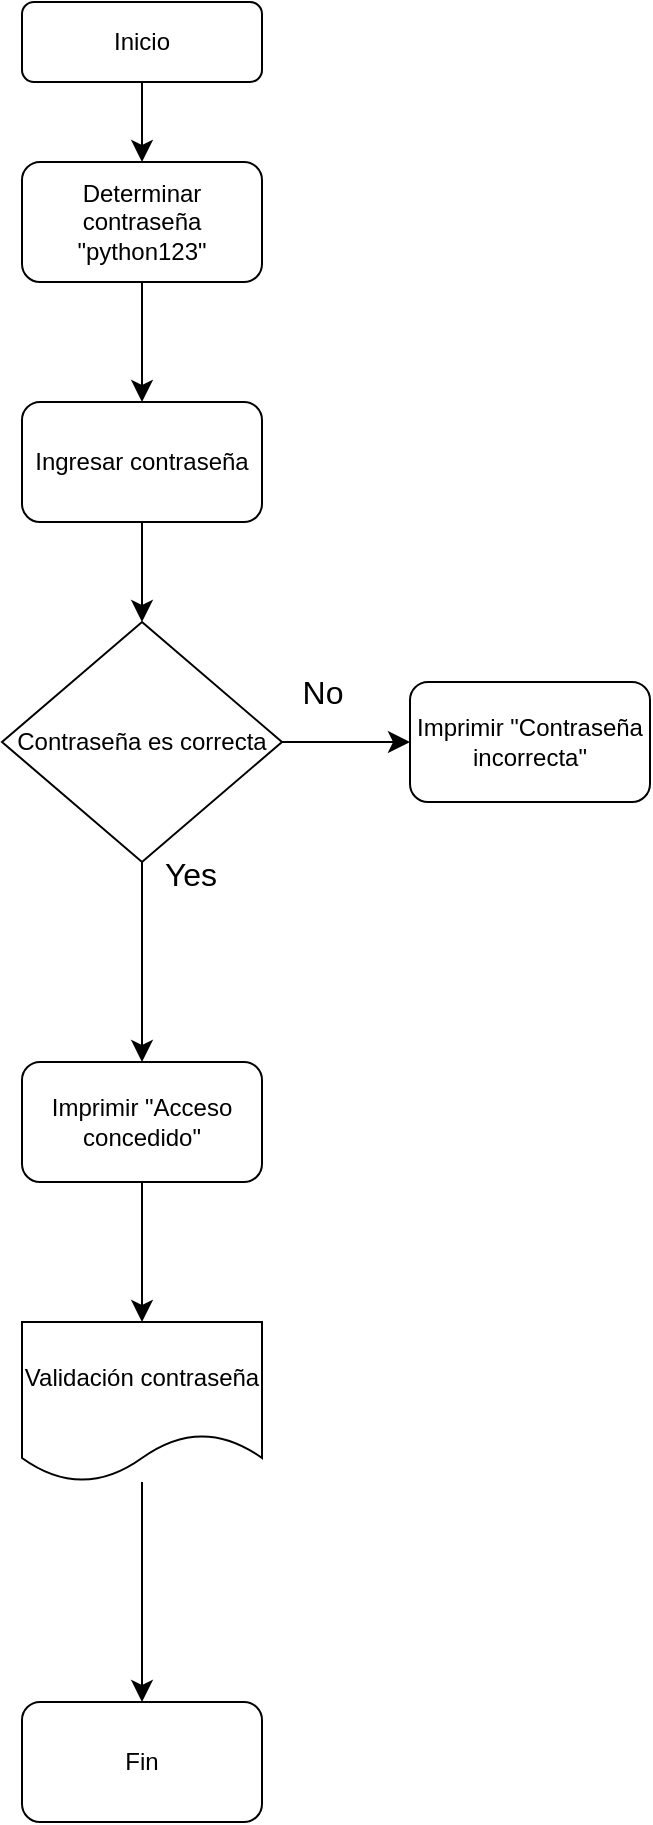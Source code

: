 <mxfile version="26.2.13">
  <diagram id="C5RBs43oDa-KdzZeNtuy" name="Page-1">
    <mxGraphModel dx="674" dy="851" grid="1" gridSize="10" guides="1" tooltips="1" connect="1" arrows="1" fold="1" page="1" pageScale="1" pageWidth="827" pageHeight="1169" math="0" shadow="0">
      <root>
        <mxCell id="WIyWlLk6GJQsqaUBKTNV-0" />
        <mxCell id="WIyWlLk6GJQsqaUBKTNV-1" parent="WIyWlLk6GJQsqaUBKTNV-0" />
        <mxCell id="q2izUTULkOMpMjE2kqjO-3" value="" style="edgeStyle=none;curved=1;rounded=0;orthogonalLoop=1;jettySize=auto;html=1;fontSize=12;startSize=8;endSize=8;" edge="1" parent="WIyWlLk6GJQsqaUBKTNV-1" source="WIyWlLk6GJQsqaUBKTNV-3" target="q2izUTULkOMpMjE2kqjO-0">
          <mxGeometry relative="1" as="geometry" />
        </mxCell>
        <mxCell id="WIyWlLk6GJQsqaUBKTNV-3" value="Inicio" style="rounded=1;whiteSpace=wrap;html=1;fontSize=12;glass=0;strokeWidth=1;shadow=0;" parent="WIyWlLk6GJQsqaUBKTNV-1" vertex="1">
          <mxGeometry x="160" y="80" width="120" height="40" as="geometry" />
        </mxCell>
        <mxCell id="q2izUTULkOMpMjE2kqjO-2" value="" style="edgeStyle=none;curved=1;rounded=0;orthogonalLoop=1;jettySize=auto;html=1;fontSize=12;startSize=8;endSize=8;" edge="1" parent="WIyWlLk6GJQsqaUBKTNV-1" source="q2izUTULkOMpMjE2kqjO-0" target="q2izUTULkOMpMjE2kqjO-1">
          <mxGeometry relative="1" as="geometry" />
        </mxCell>
        <mxCell id="q2izUTULkOMpMjE2kqjO-0" value="Determinar contraseña &quot;python123&quot;" style="rounded=1;whiteSpace=wrap;html=1;" vertex="1" parent="WIyWlLk6GJQsqaUBKTNV-1">
          <mxGeometry x="160" y="160" width="120" height="60" as="geometry" />
        </mxCell>
        <mxCell id="q2izUTULkOMpMjE2kqjO-13" value="" style="edgeStyle=none;curved=1;rounded=0;orthogonalLoop=1;jettySize=auto;html=1;fontSize=12;startSize=8;endSize=8;" edge="1" parent="WIyWlLk6GJQsqaUBKTNV-1" source="q2izUTULkOMpMjE2kqjO-1" target="q2izUTULkOMpMjE2kqjO-5">
          <mxGeometry relative="1" as="geometry" />
        </mxCell>
        <mxCell id="q2izUTULkOMpMjE2kqjO-1" value="Ingresar contraseña" style="rounded=1;whiteSpace=wrap;html=1;" vertex="1" parent="WIyWlLk6GJQsqaUBKTNV-1">
          <mxGeometry x="160" y="280" width="120" height="60" as="geometry" />
        </mxCell>
        <mxCell id="q2izUTULkOMpMjE2kqjO-7" value="" style="edgeStyle=none;curved=1;rounded=0;orthogonalLoop=1;jettySize=auto;html=1;fontSize=12;startSize=8;endSize=8;" edge="1" parent="WIyWlLk6GJQsqaUBKTNV-1" source="q2izUTULkOMpMjE2kqjO-5" target="q2izUTULkOMpMjE2kqjO-6">
          <mxGeometry relative="1" as="geometry" />
        </mxCell>
        <mxCell id="q2izUTULkOMpMjE2kqjO-9" value="" style="edgeStyle=none;curved=1;rounded=0;orthogonalLoop=1;jettySize=auto;html=1;fontSize=12;startSize=8;endSize=8;" edge="1" parent="WIyWlLk6GJQsqaUBKTNV-1" source="q2izUTULkOMpMjE2kqjO-5" target="q2izUTULkOMpMjE2kqjO-8">
          <mxGeometry relative="1" as="geometry" />
        </mxCell>
        <mxCell id="q2izUTULkOMpMjE2kqjO-5" value="Contraseña es correcta" style="rhombus;whiteSpace=wrap;html=1;" vertex="1" parent="WIyWlLk6GJQsqaUBKTNV-1">
          <mxGeometry x="150" y="390" width="140" height="120" as="geometry" />
        </mxCell>
        <mxCell id="q2izUTULkOMpMjE2kqjO-17" value="" style="edgeStyle=none;curved=1;rounded=0;orthogonalLoop=1;jettySize=auto;html=1;fontSize=12;startSize=8;endSize=8;" edge="1" parent="WIyWlLk6GJQsqaUBKTNV-1" source="q2izUTULkOMpMjE2kqjO-6" target="q2izUTULkOMpMjE2kqjO-14">
          <mxGeometry relative="1" as="geometry" />
        </mxCell>
        <mxCell id="q2izUTULkOMpMjE2kqjO-6" value="Imprimir &quot;Acceso concedido&quot;" style="rounded=1;whiteSpace=wrap;html=1;" vertex="1" parent="WIyWlLk6GJQsqaUBKTNV-1">
          <mxGeometry x="160" y="610" width="120" height="60" as="geometry" />
        </mxCell>
        <mxCell id="q2izUTULkOMpMjE2kqjO-8" value="Imprimir &quot;Contraseña incorrecta&quot;" style="rounded=1;whiteSpace=wrap;html=1;" vertex="1" parent="WIyWlLk6GJQsqaUBKTNV-1">
          <mxGeometry x="354" y="420" width="120" height="60" as="geometry" />
        </mxCell>
        <mxCell id="q2izUTULkOMpMjE2kqjO-10" value="No" style="text;html=1;align=center;verticalAlign=middle;resizable=0;points=[];autosize=1;strokeColor=none;fillColor=none;fontSize=16;" vertex="1" parent="WIyWlLk6GJQsqaUBKTNV-1">
          <mxGeometry x="290" y="410" width="40" height="30" as="geometry" />
        </mxCell>
        <mxCell id="q2izUTULkOMpMjE2kqjO-12" value="Yes" style="text;html=1;align=center;verticalAlign=middle;resizable=0;points=[];autosize=1;strokeColor=none;fillColor=none;fontSize=16;" vertex="1" parent="WIyWlLk6GJQsqaUBKTNV-1">
          <mxGeometry x="219" y="501" width="50" height="30" as="geometry" />
        </mxCell>
        <mxCell id="q2izUTULkOMpMjE2kqjO-16" value="" style="edgeStyle=none;curved=1;rounded=0;orthogonalLoop=1;jettySize=auto;html=1;fontSize=12;startSize=8;endSize=8;" edge="1" parent="WIyWlLk6GJQsqaUBKTNV-1" source="q2izUTULkOMpMjE2kqjO-14" target="q2izUTULkOMpMjE2kqjO-15">
          <mxGeometry relative="1" as="geometry" />
        </mxCell>
        <mxCell id="q2izUTULkOMpMjE2kqjO-14" value="Validación contraseña" style="shape=document;whiteSpace=wrap;html=1;boundedLbl=1;" vertex="1" parent="WIyWlLk6GJQsqaUBKTNV-1">
          <mxGeometry x="160" y="740" width="120" height="80" as="geometry" />
        </mxCell>
        <mxCell id="q2izUTULkOMpMjE2kqjO-15" value="Fin" style="rounded=1;whiteSpace=wrap;html=1;" vertex="1" parent="WIyWlLk6GJQsqaUBKTNV-1">
          <mxGeometry x="160" y="930" width="120" height="60" as="geometry" />
        </mxCell>
      </root>
    </mxGraphModel>
  </diagram>
</mxfile>
